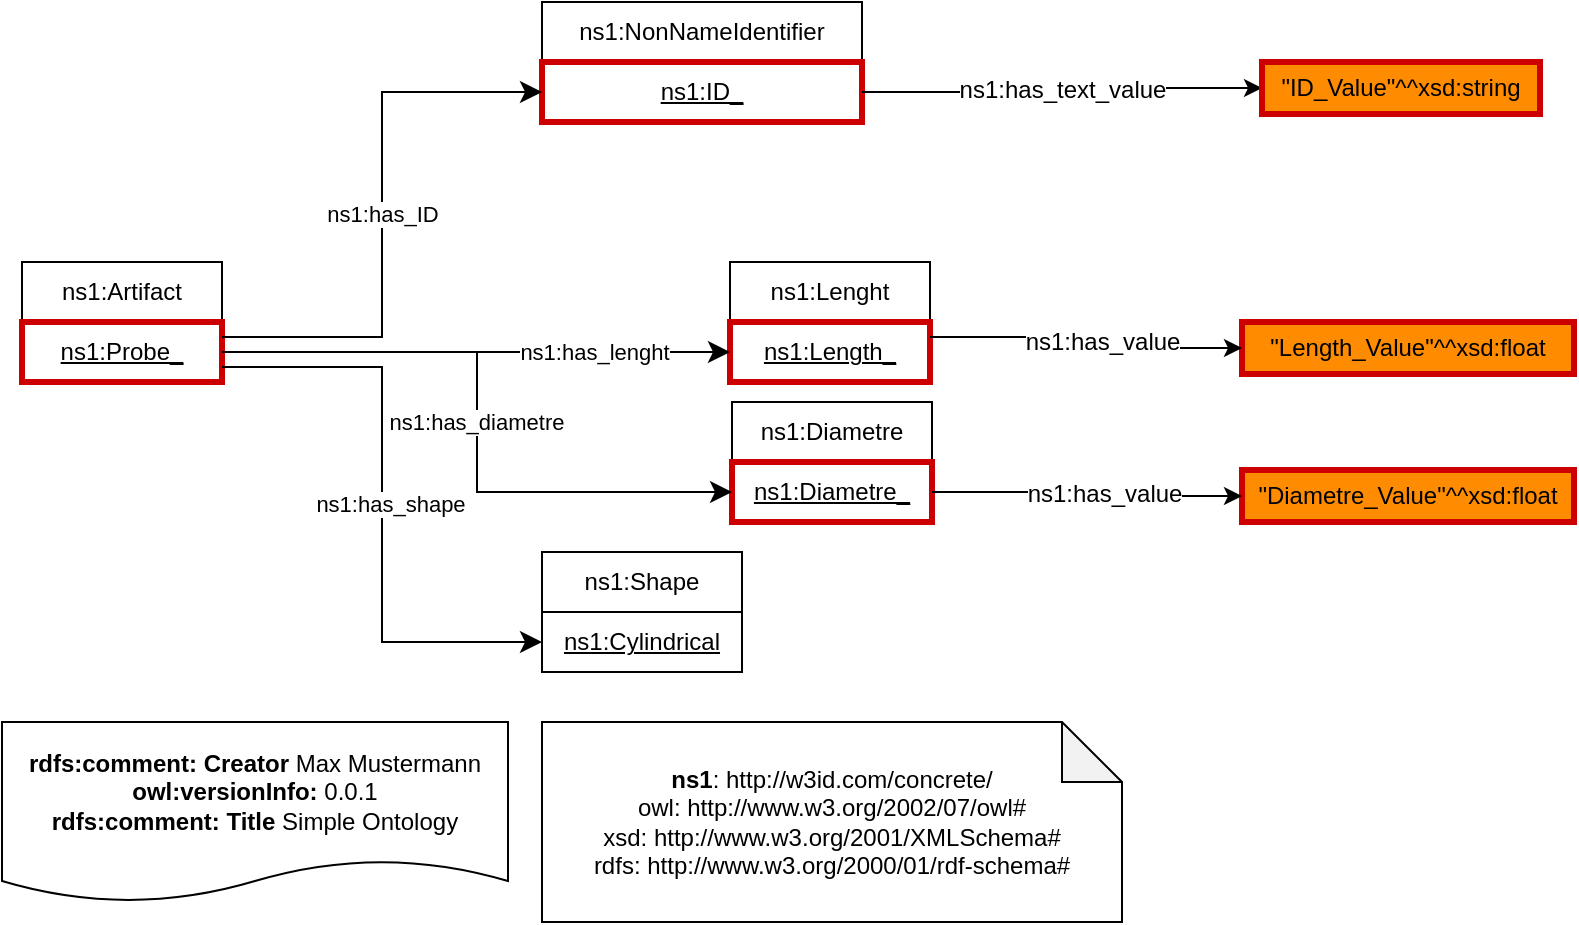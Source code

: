 <mxfile version="15.8.2" type="device"><diagram id="OCZUiF0JT1hnxe3K3Aks" name="Page-1"><mxGraphModel dx="981" dy="569" grid="1" gridSize="10" guides="1" tooltips="1" connect="1" arrows="1" fold="1" page="1" pageScale="1" pageWidth="827" pageHeight="1169" math="0" shadow="0"><root><mxCell id="0"/><mxCell id="1" parent="0"/><object label="ns1:Artifact" Type="Class" IRI="http://w3id.org/concrete/Artifact" id="RknRyak14uEiOujbKCPs-1"><mxCell style="rounded=0;whiteSpace=wrap;html=1;snapToPoint=1;points=[[0.1,0],[0.2,0],[0.3,0],[0.4,0],[0.5,0],[0.6,0],[0.7,0],[0.8,0],[0.9,0],[0,0.1],[0,0.3],[0,0.5],[0,0.7],[0,0.9],[0.1,1],[0.2,1],[0.3,1],[0.4,1],[0.5,1],[0.6,1],[0.7,1],[0.8,1],[0.9,1],[1,0.1],[1,0.3],[1,0.5],[1,0.7],[1,0.9]];fillColor=#FFFFFF;" parent="1" vertex="1"><mxGeometry x="24" y="230" width="100" height="30" as="geometry"/></mxCell></object><object label="&lt;u&gt;ns1:Probe_&lt;/u&gt;" Type="Individual" IRI="http://w3id.org/concrete/Probe_" MappingCol="Name" id="RknRyak14uEiOujbKCPs-2"><mxCell style="rounded=0;whiteSpace=wrap;html=1;snapToPoint=1;fillColor=#FFFFFF;strokeWidth=3;strokeColor=#CC0000;" parent="1" vertex="1"><mxGeometry x="24" y="260" width="100" height="30" as="geometry"/></mxCell></object><object label="ns1:NonNameIdentifier" Type="Class" IRI="http://w3id.org/concrete/NonNameIdentifier" id="RknRyak14uEiOujbKCPs-4"><mxCell style="rounded=0;whiteSpace=wrap;html=1;snapToPoint=1;points=[[0.1,0],[0.2,0],[0.3,0],[0.4,0],[0.5,0],[0.6,0],[0.7,0],[0.8,0],[0.9,0],[0,0.1],[0,0.3],[0,0.5],[0,0.7],[0,0.9],[0.1,1],[0.2,1],[0.3,1],[0.4,1],[0.5,1],[0.6,1],[0.7,1],[0.8,1],[0.9,1],[1,0.1],[1,0.3],[1,0.5],[1,0.7],[1,0.9]];fillColor=#FFFFFF;" parent="1" vertex="1"><mxGeometry x="284" y="100" width="160" height="30" as="geometry"/></mxCell></object><object label="&lt;u&gt;ns1:ID_&lt;/u&gt;" Type="Individual" IRI="http://w3id.org/concrete/ID_" MappingCol="Name" id="RknRyak14uEiOujbKCPs-5"><mxCell style="rounded=0;whiteSpace=wrap;html=1;snapToPoint=1;fillColor=#FFFFFF;strokeWidth=3;strokeColor=#CC0000;" parent="1" vertex="1"><mxGeometry x="284" y="130" width="160" height="30" as="geometry"/></mxCell></object><object label="ns1:Lenght" Type="Class" IRI="http://w3id.org/concrete/Lenght" id="RknRyak14uEiOujbKCPs-6"><mxCell style="rounded=0;whiteSpace=wrap;html=1;snapToPoint=1;points=[[0.1,0],[0.2,0],[0.3,0],[0.4,0],[0.5,0],[0.6,0],[0.7,0],[0.8,0],[0.9,0],[0,0.1],[0,0.3],[0,0.5],[0,0.7],[0,0.9],[0.1,1],[0.2,1],[0.3,1],[0.4,1],[0.5,1],[0.6,1],[0.7,1],[0.8,1],[0.9,1],[1,0.1],[1,0.3],[1,0.5],[1,0.7],[1,0.9]];fillColor=#FFFFFF;" parent="1" vertex="1"><mxGeometry x="378" y="230" width="100" height="30" as="geometry"/></mxCell></object><object label="&lt;u&gt;ns1:Length_&lt;/u&gt;" Type="Individual" IRI="http://w3id.org/concrete/Lenght_" MappingCol="Name" id="RknRyak14uEiOujbKCPs-7"><mxCell style="rounded=0;whiteSpace=wrap;html=1;snapToPoint=1;fillColor=#FFFFFF;strokeWidth=3;strokeColor=#CC0000;" parent="1" vertex="1"><mxGeometry x="378" y="260" width="100" height="30" as="geometry"/></mxCell></object><object label="ns1:Shape" Type="Class" IRI="http://w3id.org/concrete/Shape" id="RknRyak14uEiOujbKCPs-8"><mxCell style="rounded=0;whiteSpace=wrap;html=1;snapToPoint=1;points=[[0.1,0],[0.2,0],[0.3,0],[0.4,0],[0.5,0],[0.6,0],[0.7,0],[0.8,0],[0.9,0],[0,0.1],[0,0.3],[0,0.5],[0,0.7],[0,0.9],[0.1,1],[0.2,1],[0.3,1],[0.4,1],[0.5,1],[0.6,1],[0.7,1],[0.8,1],[0.9,1],[1,0.1],[1,0.3],[1,0.5],[1,0.7],[1,0.9]];fillColor=#FFFFFF;" parent="1" vertex="1"><mxGeometry x="284" y="375" width="100" height="30" as="geometry"/></mxCell></object><object label="&lt;u&gt;ns1:Cylindrical&lt;/u&gt;" Type="Individual" IRI="http://w3id.org/concrete/Cylindrical" MappingCol="Name" id="RknRyak14uEiOujbKCPs-9"><mxCell style="rounded=0;whiteSpace=wrap;html=1;snapToPoint=1;fillColor=#FFFFFF;" parent="1" vertex="1"><mxGeometry x="284" y="405" width="100" height="30" as="geometry"/></mxCell></object><object label="ns1:has_shape" Type="ObjectProperty" IRI="http://w3id.org/concrete/has_shape" id="RknRyak14uEiOujbKCPs-10"><mxCell style="endArrow=classic;html=1;exitX=1;exitY=0.75;exitDx=0;exitDy=0;entryX=0;entryY=0.5;entryDx=0;entryDy=0;endSize=8;arcSize=0;edgeStyle=orthogonalEdgeStyle;" parent="1" source="RknRyak14uEiOujbKCPs-2" target="RknRyak14uEiOujbKCPs-9" edge="1"><mxGeometry x="-570" y="83" width="90" height="26" as="geometry"><mxPoint x="224" y="360" as="sourcePoint"/><mxPoint x="348" y="360" as="targetPoint"/><mxPoint x="4" as="offset"/></mxGeometry></mxCell></object><object label="ns1:has_lenght" Type="ObjectProperty" IRI="http://w3id.org/concrete/has_lenght" id="RknRyak14uEiOujbKCPs-11"><mxCell style="endArrow=classic;html=1;exitX=1;exitY=0.5;exitDx=0;exitDy=0;entryX=0;entryY=0.5;entryDx=0;entryDy=0;endSize=8;arcSize=0;edgeStyle=orthogonalEdgeStyle;" parent="1" source="RknRyak14uEiOujbKCPs-2" target="RknRyak14uEiOujbKCPs-7" edge="1"><mxGeometry width="90" height="26" as="geometry"><mxPoint x="444" y="320" as="sourcePoint"/><mxPoint x="576" y="320" as="targetPoint"/><mxPoint x="59" as="offset"/></mxGeometry></mxCell></object><object label="ns1:has_ID" Type="ObjectProperty" IRI="http://w3id.org/concrete/has_ID" id="RknRyak14uEiOujbKCPs-12"><mxCell style="endArrow=classic;html=1;exitX=1;exitY=0.25;exitDx=0;exitDy=0;endSize=8;arcSize=0;entryX=0;entryY=0.5;entryDx=0;entryDy=0;edgeStyle=orthogonalEdgeStyle;" parent="1" source="RknRyak14uEiOujbKCPs-2" target="RknRyak14uEiOujbKCPs-5" edge="1"><mxGeometry x="464" y="330" width="90" height="26" as="geometry"><mxPoint x="464" y="330" as="sourcePoint"/><mxPoint x="214" y="220" as="targetPoint"/></mxGeometry></mxCell></object><object label="ns1:has_text_value" Type="DatatypeProperty" IRI="http://w3id.org/concrete/has_text_value" id="RknRyak14uEiOujbKCPs-13"><mxCell style="edgeStyle=orthogonalEdgeStyle;rounded=0;orthogonalLoop=1;jettySize=auto;html=1;exitX=1;exitY=0.5;exitDx=0;exitDy=0;fontSize=12;entryX=0;entryY=0.5;entryDx=0;entryDy=0;" parent="1" source="RknRyak14uEiOujbKCPs-5" target="RknRyak14uEiOujbKCPs-14" edge="1"><mxGeometry x="534" y="160" as="geometry"><mxPoint x="534" y="160" as="sourcePoint"/><mxPoint x="624" y="145" as="targetPoint"/></mxGeometry></mxCell></object><object label="&quot;ID_Value&quot;^^xsd:string" Type="DataValue" IRI_DT="http://www.w3.org/2001/XMLSchema#string" MappingCol="ID" id="RknRyak14uEiOujbKCPs-14"><mxCell style="rounded=0;whiteSpace=wrap;html=1;fillColor=#FF8C00;strokeWidth=3;strokeColor=#CC0000;" parent="1" vertex="1"><mxGeometry x="644" y="130" width="139" height="26" as="geometry"/></mxCell></object><object label="&quot;Length_Value&quot;^^xsd:float" Type="DataValue" IRI_DT="http://www.w3.org/2001/XMLSchema#float" MappingCol="Lenght" id="RknRyak14uEiOujbKCPs-16"><mxCell style="rounded=0;whiteSpace=wrap;html=1;fillColor=#FF8C00;strokeWidth=3;strokeColor=#CC0000;" parent="1" vertex="1"><mxGeometry x="634" y="260" width="166" height="26" as="geometry"/></mxCell></object><object label="ns1:has_value" Type="DatatypeProperty" IRI="http://w3id.org/concrete/has_value" id="RknRyak14uEiOujbKCPs-17"><mxCell style="edgeStyle=orthogonalEdgeStyle;rounded=0;orthogonalLoop=1;jettySize=auto;html=1;exitX=1;exitY=0.25;exitDx=0;exitDy=0;fontSize=12;entryX=0;entryY=0.5;entryDx=0;entryDy=0;" parent="1" source="RknRyak14uEiOujbKCPs-7" target="RknRyak14uEiOujbKCPs-16" edge="1"><mxGeometry x="-426" y="105" as="geometry"><mxPoint x="514" y="200" as="sourcePoint"/><mxPoint x="594" y="220" as="targetPoint"/><mxPoint x="8" as="offset"/></mxGeometry></mxCell></object><object label="&lt;div&gt;&lt;b&gt;rdfs:comment:&lt;/b&gt;&amp;nbsp;&lt;b&gt;Creator&lt;/b&gt; Max Mustermann&lt;/div&gt;&lt;div&gt;&lt;b&gt;owl:versionInfo:&lt;/b&gt; 0.0.1&lt;/div&gt;&lt;div&gt;&lt;b&gt;rdfs:comment: Title&lt;/b&gt;&amp;nbsp;Simple Ontology&lt;/div&gt;" Type="Metadata" id="3EEEmKxRh56vFDyeDRBk-9"><mxCell style="shape=document;whiteSpace=wrap;html=1;boundedLbl=1;labelBackgroundColor=#ffffff;strokeColor=#000000;fontSize=12;fontColor=#000000;size=0.233;" parent="1" vertex="1"><mxGeometry x="14" y="460" width="253" height="90" as="geometry"/></mxCell></object><object label="&lt;div&gt;&lt;b&gt;ns1&lt;/b&gt;: http://w3id.com/concrete/&lt;/div&gt;&lt;div&gt;owl: http://www.w3.org/2002/07/owl#&lt;/div&gt;&lt;div&gt;xsd: http://www.w3.org/2001/XMLSchema#&lt;/div&gt;&lt;div&gt;rdfs: http://www.w3.org/2000/01/rdf-schema#&lt;/div&gt;" Type="Namespace" id="3EEEmKxRh56vFDyeDRBk-10"><mxCell style="shape=note;whiteSpace=wrap;html=1;backgroundOutline=1;darkOpacity=0.05;" parent="1" vertex="1"><mxGeometry x="284" y="460" width="290" height="100" as="geometry"/></mxCell></object><object label="ns1:Diametre" Type="Class" IRI="http://w3id.org/concrete/Diametre" id="X0lA2UlvDIlAJqXSU5nn-2"><mxCell style="rounded=0;whiteSpace=wrap;html=1;snapToPoint=1;points=[[0.1,0],[0.2,0],[0.3,0],[0.4,0],[0.5,0],[0.6,0],[0.7,0],[0.8,0],[0.9,0],[0,0.1],[0,0.3],[0,0.5],[0,0.7],[0,0.9],[0.1,1],[0.2,1],[0.3,1],[0.4,1],[0.5,1],[0.6,1],[0.7,1],[0.8,1],[0.9,1],[1,0.1],[1,0.3],[1,0.5],[1,0.7],[1,0.9]];fillColor=#FFFFFF;" vertex="1" parent="1"><mxGeometry x="379" y="300" width="100" height="30" as="geometry"/></mxCell></object><object label="&lt;u&gt;ns1:Diametre_&lt;/u&gt;" Type="Individual" IRI="http://w3id.org/concrete/Diametre_" MappingCol="Name" id="X0lA2UlvDIlAJqXSU5nn-3"><mxCell style="rounded=0;whiteSpace=wrap;html=1;snapToPoint=1;fillColor=#FFFFFF;strokeWidth=3;strokeColor=#CC0000;" vertex="1" parent="1"><mxGeometry x="379" y="330" width="100" height="30" as="geometry"/></mxCell></object><object label="ns1:has_diametre" Type="ObjectProperty" IRI="http://w3id.org/concrete/has_diametre" id="X0lA2UlvDIlAJqXSU5nn-5"><mxCell style="endArrow=classic;html=1;exitX=1;exitY=0.5;exitDx=0;exitDy=0;entryX=0;entryY=0.5;entryDx=0;entryDy=0;endSize=8;arcSize=0;edgeStyle=orthogonalEdgeStyle;" edge="1" parent="1" source="RknRyak14uEiOujbKCPs-2" target="X0lA2UlvDIlAJqXSU5nn-3"><mxGeometry width="90" height="26" as="geometry"><mxPoint x="587.207" y="249.379" as="sourcePoint"/><mxPoint x="735.207" y="249.379" as="targetPoint"/><mxPoint x="-1" as="offset"/></mxGeometry></mxCell></object><object label="&quot;Diametre_Value&quot;^^xsd:float" Type="DataValue" IRI_DT="http://www.w3.org/2001/XMLSchema#float" MappingCol="Diametre" id="X0lA2UlvDIlAJqXSU5nn-6"><mxCell style="rounded=0;whiteSpace=wrap;html=1;fillColor=#FF8C00;strokeWidth=3;strokeColor=#CC0000;" vertex="1" parent="1"><mxGeometry x="634" y="334" width="166" height="26" as="geometry"/></mxCell></object><object label="ns1:has_value" Type="DatatypeProperty" IRI="http://w3id.org/concrete/has_value" id="X0lA2UlvDIlAJqXSU5nn-7"><mxCell style="edgeStyle=orthogonalEdgeStyle;rounded=0;orthogonalLoop=1;jettySize=auto;html=1;exitX=1;exitY=0.5;exitDx=0;exitDy=0;fontSize=12;entryX=0;entryY=0.5;entryDx=0;entryDy=0;" edge="1" parent="1" source="X0lA2UlvDIlAJqXSU5nn-3" target="X0lA2UlvDIlAJqXSU5nn-6"><mxGeometry x="-416" y="115" as="geometry"><mxPoint x="488.0" y="277.5" as="sourcePoint"/><mxPoint x="644" y="283.0" as="targetPoint"/><mxPoint x="8" as="offset"/></mxGeometry></mxCell></object></root></mxGraphModel></diagram></mxfile>
